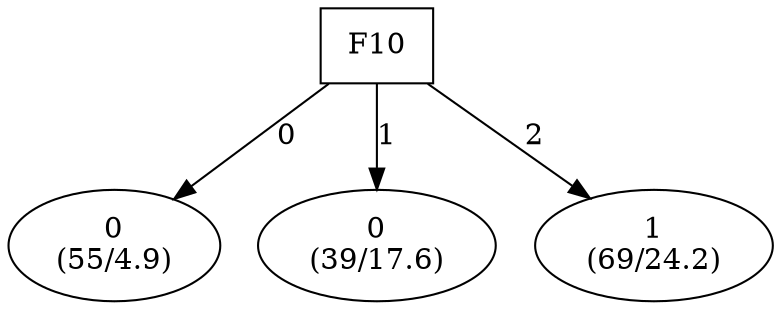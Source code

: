 digraph YaDT {
n0 [ shape=box, label="F10\n"]
n0 -> n1 [label="0"]
n1 [ shape=ellipse, label="0\n(55/4.9)"]
n0 -> n2 [label="1"]
n2 [ shape=ellipse, label="0\n(39/17.6)"]
n0 -> n3 [label="2"]
n3 [ shape=ellipse, label="1\n(69/24.2)"]
}
